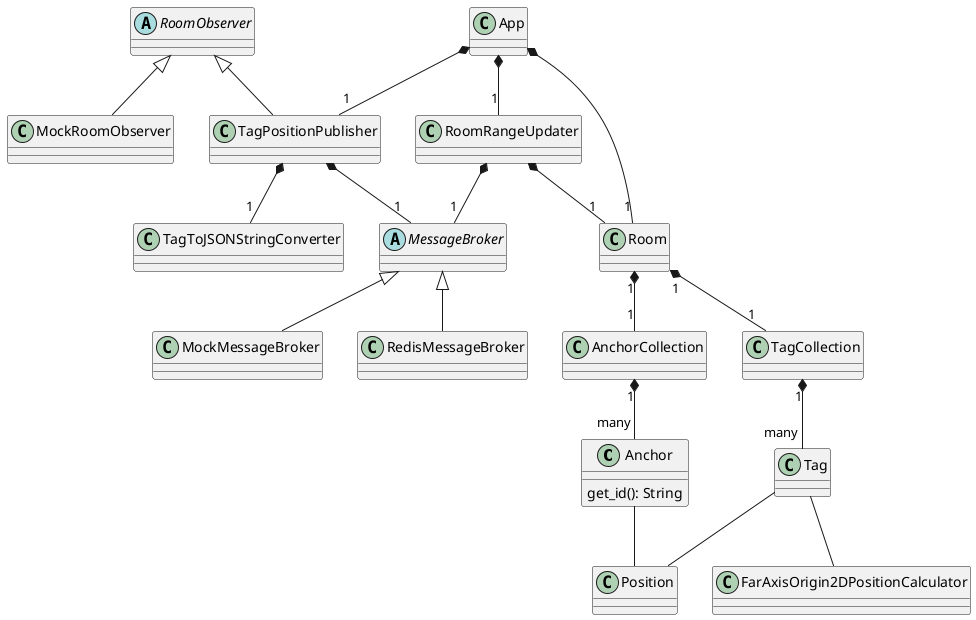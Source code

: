 @startuml

class Anchor {
    get_id(): String
    
}
class Tag

class AnchorCollection
class TagCollection 

class Room 
class TagToJSONStringConverter 

abstract class MessageBroker
class MockMessageBroker
class RedisMessageBroker

abstract class RoomObserver
class TagPositionPublisher
class MockRoomObserver

class RoomRangeUpdater


class Position 
class FarAxisOrigin2DPositionCalculator


class App


Tag -- FarAxisOrigin2DPositionCalculator
Tag -- Position

Anchor -- Position

AnchorCollection "1" *-- "many" Anchor
TagCollection "1" *-- "many" Tag

Room "1" *-- "1" AnchorCollection
Room "1" *-- "1" TagCollection

MessageBroker <|-- MockMessageBroker
MessageBroker <|-- RedisMessageBroker

RoomObserver <|-- TagPositionPublisher
RoomObserver <|-- MockRoomObserver

TagPositionPublisher *-- "1" MessageBroker
TagPositionPublisher *-- "1" TagToJSONStringConverter

RoomRangeUpdater *-- "1" MessageBroker
RoomRangeUpdater *-- "1" Room

App *-- "1" RoomRangeUpdater
App *-- "1" Room
App *-- "1" TagPositionPublisher








@enduml